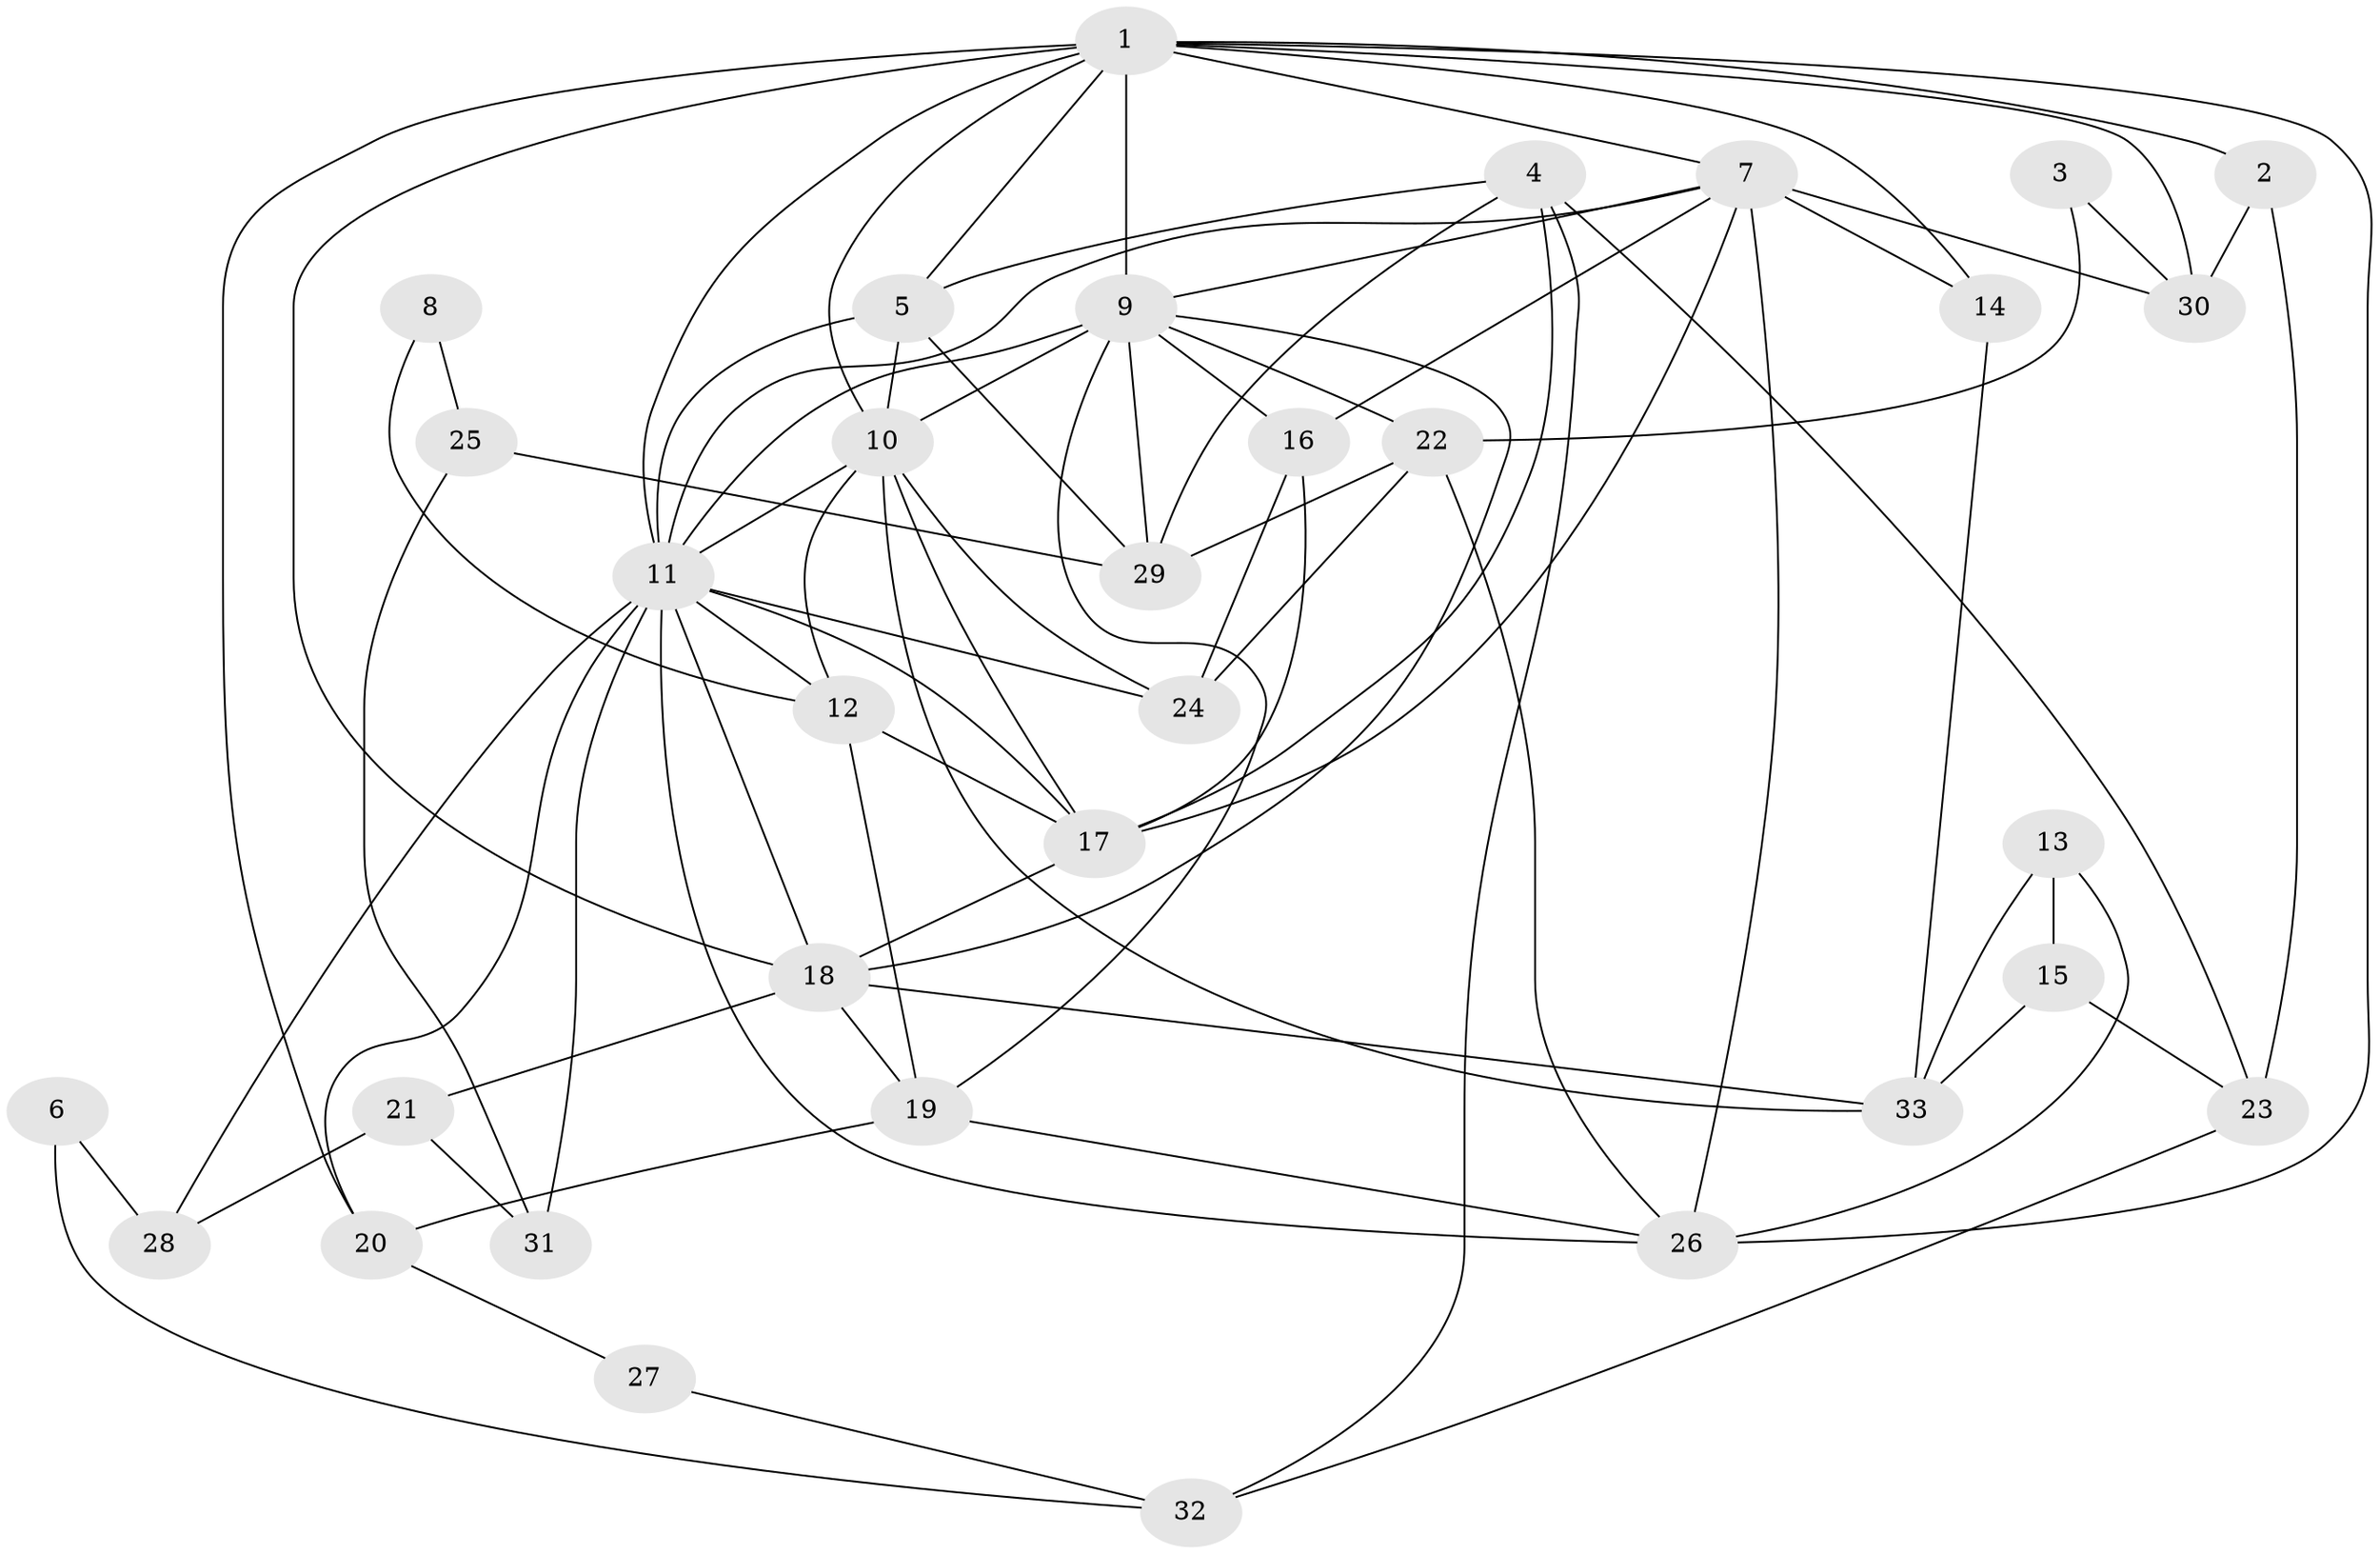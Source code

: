 // original degree distribution, {6: 0.12307692307692308, 3: 0.35384615384615387, 2: 0.07692307692307693, 5: 0.13846153846153847, 4: 0.27692307692307694, 8: 0.03076923076923077}
// Generated by graph-tools (version 1.1) at 2025/36/03/09/25 02:36:02]
// undirected, 33 vertices, 80 edges
graph export_dot {
graph [start="1"]
  node [color=gray90,style=filled];
  1;
  2;
  3;
  4;
  5;
  6;
  7;
  8;
  9;
  10;
  11;
  12;
  13;
  14;
  15;
  16;
  17;
  18;
  19;
  20;
  21;
  22;
  23;
  24;
  25;
  26;
  27;
  28;
  29;
  30;
  31;
  32;
  33;
  1 -- 2 [weight=1.0];
  1 -- 5 [weight=1.0];
  1 -- 7 [weight=2.0];
  1 -- 9 [weight=2.0];
  1 -- 10 [weight=1.0];
  1 -- 11 [weight=1.0];
  1 -- 14 [weight=1.0];
  1 -- 18 [weight=2.0];
  1 -- 20 [weight=1.0];
  1 -- 26 [weight=1.0];
  1 -- 30 [weight=1.0];
  2 -- 23 [weight=1.0];
  2 -- 30 [weight=1.0];
  3 -- 22 [weight=1.0];
  3 -- 30 [weight=1.0];
  4 -- 5 [weight=1.0];
  4 -- 17 [weight=1.0];
  4 -- 23 [weight=1.0];
  4 -- 29 [weight=1.0];
  4 -- 32 [weight=1.0];
  5 -- 10 [weight=1.0];
  5 -- 11 [weight=1.0];
  5 -- 29 [weight=1.0];
  6 -- 28 [weight=1.0];
  6 -- 32 [weight=1.0];
  7 -- 9 [weight=1.0];
  7 -- 11 [weight=1.0];
  7 -- 14 [weight=2.0];
  7 -- 16 [weight=2.0];
  7 -- 17 [weight=1.0];
  7 -- 26 [weight=1.0];
  7 -- 30 [weight=1.0];
  8 -- 12 [weight=1.0];
  8 -- 25 [weight=1.0];
  9 -- 10 [weight=1.0];
  9 -- 11 [weight=2.0];
  9 -- 16 [weight=2.0];
  9 -- 18 [weight=2.0];
  9 -- 19 [weight=1.0];
  9 -- 22 [weight=1.0];
  9 -- 29 [weight=2.0];
  10 -- 11 [weight=1.0];
  10 -- 12 [weight=2.0];
  10 -- 17 [weight=1.0];
  10 -- 24 [weight=1.0];
  10 -- 33 [weight=1.0];
  11 -- 12 [weight=1.0];
  11 -- 17 [weight=1.0];
  11 -- 18 [weight=1.0];
  11 -- 20 [weight=1.0];
  11 -- 24 [weight=1.0];
  11 -- 26 [weight=1.0];
  11 -- 28 [weight=1.0];
  11 -- 31 [weight=2.0];
  12 -- 17 [weight=1.0];
  12 -- 19 [weight=1.0];
  13 -- 15 [weight=1.0];
  13 -- 26 [weight=1.0];
  13 -- 33 [weight=1.0];
  14 -- 33 [weight=1.0];
  15 -- 23 [weight=1.0];
  15 -- 33 [weight=1.0];
  16 -- 17 [weight=1.0];
  16 -- 24 [weight=2.0];
  17 -- 18 [weight=1.0];
  18 -- 19 [weight=1.0];
  18 -- 21 [weight=1.0];
  18 -- 33 [weight=1.0];
  19 -- 20 [weight=1.0];
  19 -- 26 [weight=1.0];
  20 -- 27 [weight=1.0];
  21 -- 28 [weight=1.0];
  21 -- 31 [weight=1.0];
  22 -- 24 [weight=1.0];
  22 -- 26 [weight=1.0];
  22 -- 29 [weight=1.0];
  23 -- 32 [weight=1.0];
  25 -- 29 [weight=1.0];
  25 -- 31 [weight=1.0];
  27 -- 32 [weight=1.0];
}
